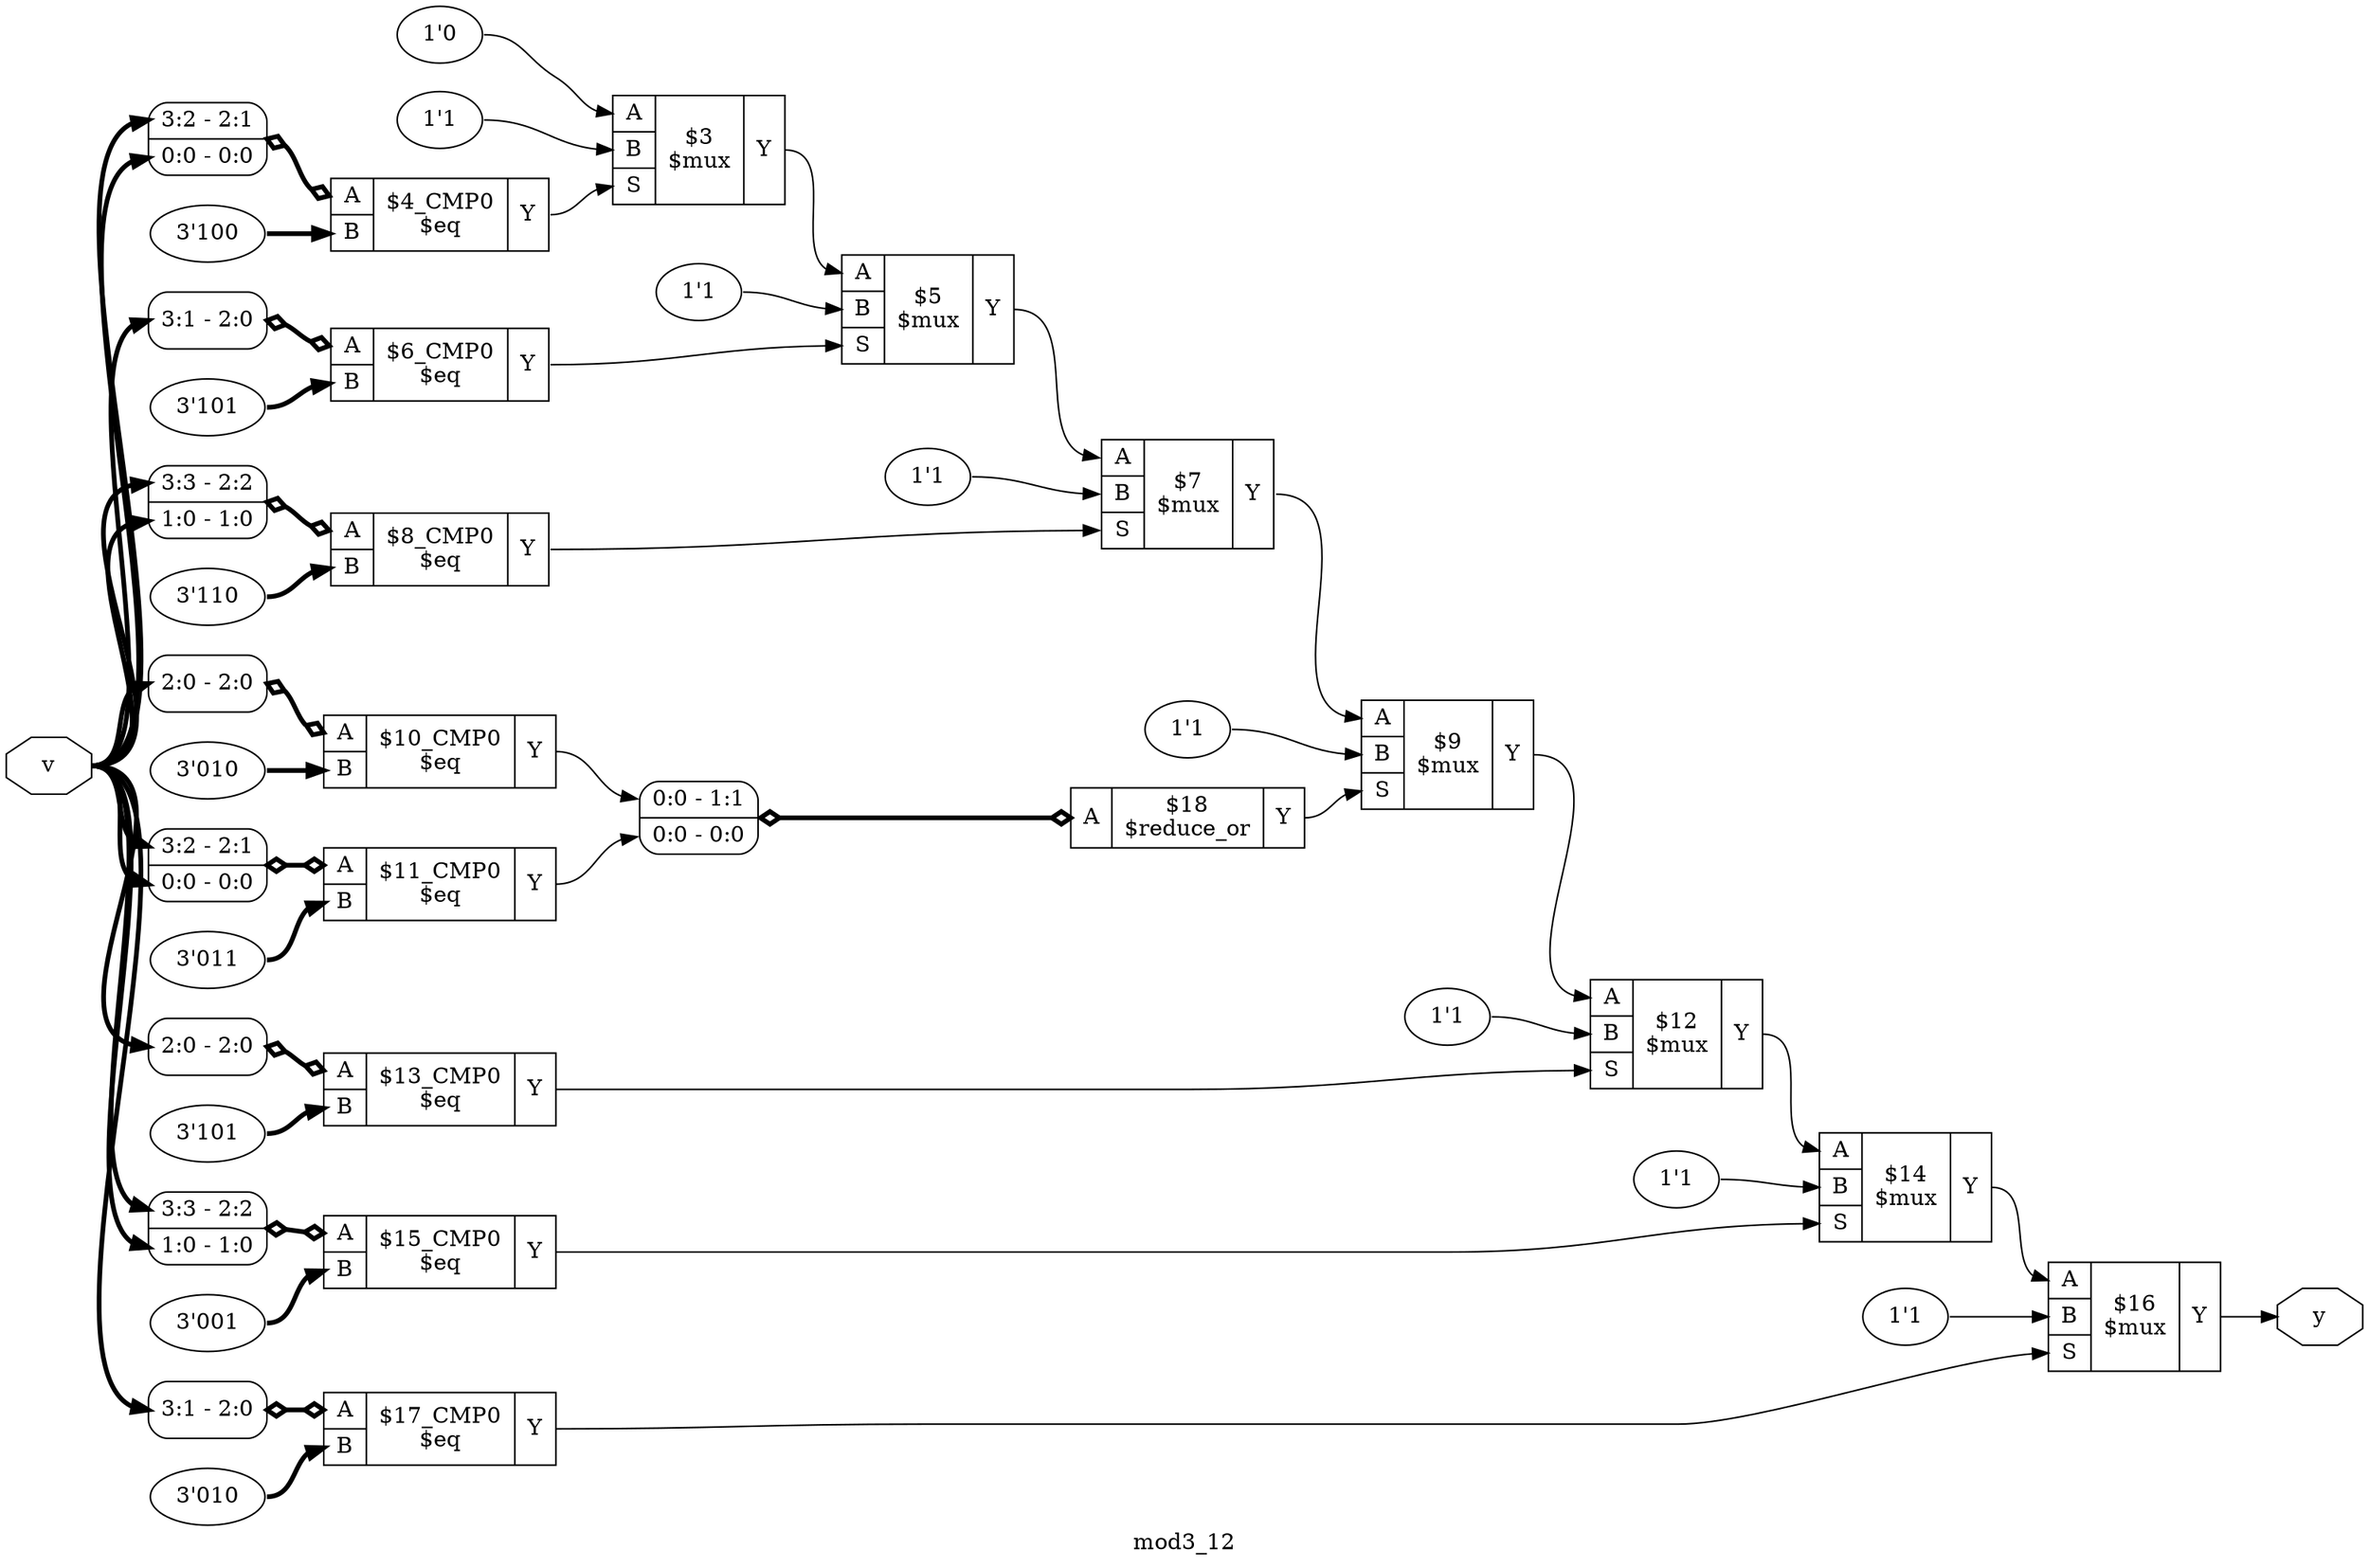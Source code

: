 digraph "mod3_12" {
label="mod3_12";
rankdir="LR";
remincross=true;
n17 [ shape=octagon, label="v", color="black", fontcolor="black" ];
n18 [ shape=octagon, label="y", color="black", fontcolor="black" ];
c21 [ shape=record, label="{{<p19> A}|$18\n$reduce_or|{<p20> Y}}" ];
x0 [ shape=record, style=rounded, label="<s1> 0:0 - 1:1 |<s0> 0:0 - 0:0 " ];
x0:e -> c21:p19:w [arrowhead=odiamond, arrowtail=odiamond, dir=both, color="black", style="setlinewidth(3)", label=""];
v2 [ label="3'010" ];
c23 [ shape=record, label="{{<p19> A|<p22> B}|$10_CMP0\n$eq|{<p20> Y}}" ];
x1 [ shape=record, style=rounded, label="<s0> 2:0 - 2:0 " ];
x1:e -> c23:p19:w [arrowhead=odiamond, arrowtail=odiamond, dir=both, color="black", style="setlinewidth(3)", label=""];
v4 [ label="3'011" ];
c24 [ shape=record, label="{{<p19> A|<p22> B}|$11_CMP0\n$eq|{<p20> Y}}" ];
x3 [ shape=record, style=rounded, label="<s1> 3:2 - 2:1 |<s0> 0:0 - 0:0 " ];
x3:e -> c24:p19:w [arrowhead=odiamond, arrowtail=odiamond, dir=both, color="black", style="setlinewidth(3)", label=""];
v5 [ label="1'1" ];
c26 [ shape=record, label="{{<p19> A|<p22> B|<p25> S}|$12\n$mux|{<p20> Y}}" ];
v7 [ label="3'101" ];
c27 [ shape=record, label="{{<p19> A|<p22> B}|$13_CMP0\n$eq|{<p20> Y}}" ];
x6 [ shape=record, style=rounded, label="<s0> 2:0 - 2:0 " ];
x6:e -> c27:p19:w [arrowhead=odiamond, arrowtail=odiamond, dir=both, color="black", style="setlinewidth(3)", label=""];
v8 [ label="1'1" ];
c28 [ shape=record, label="{{<p19> A|<p22> B|<p25> S}|$14\n$mux|{<p20> Y}}" ];
v10 [ label="3'001" ];
c29 [ shape=record, label="{{<p19> A|<p22> B}|$15_CMP0\n$eq|{<p20> Y}}" ];
x9 [ shape=record, style=rounded, label="<s1> 3:3 - 2:2 |<s0> 1:0 - 1:0 " ];
x9:e -> c29:p19:w [arrowhead=odiamond, arrowtail=odiamond, dir=both, color="black", style="setlinewidth(3)", label=""];
v11 [ label="1'1" ];
c30 [ shape=record, label="{{<p19> A|<p22> B|<p25> S}|$16\n$mux|{<p20> Y}}" ];
v13 [ label="3'010" ];
c31 [ shape=record, label="{{<p19> A|<p22> B}|$17_CMP0\n$eq|{<p20> Y}}" ];
x12 [ shape=record, style=rounded, label="<s0> 3:1 - 2:0 " ];
x12:e -> c31:p19:w [arrowhead=odiamond, arrowtail=odiamond, dir=both, color="black", style="setlinewidth(3)", label=""];
v14 [ label="1'0" ];
v15 [ label="1'1" ];
c32 [ shape=record, label="{{<p19> A|<p22> B|<p25> S}|$3\n$mux|{<p20> Y}}" ];
v17 [ label="3'100" ];
c33 [ shape=record, label="{{<p19> A|<p22> B}|$4_CMP0\n$eq|{<p20> Y}}" ];
x16 [ shape=record, style=rounded, label="<s1> 3:2 - 2:1 |<s0> 0:0 - 0:0 " ];
x16:e -> c33:p19:w [arrowhead=odiamond, arrowtail=odiamond, dir=both, color="black", style="setlinewidth(3)", label=""];
v18 [ label="1'1" ];
c34 [ shape=record, label="{{<p19> A|<p22> B|<p25> S}|$5\n$mux|{<p20> Y}}" ];
v20 [ label="3'101" ];
c35 [ shape=record, label="{{<p19> A|<p22> B}|$6_CMP0\n$eq|{<p20> Y}}" ];
x19 [ shape=record, style=rounded, label="<s0> 3:1 - 2:0 " ];
x19:e -> c35:p19:w [arrowhead=odiamond, arrowtail=odiamond, dir=both, color="black", style="setlinewidth(3)", label=""];
v21 [ label="1'1" ];
c36 [ shape=record, label="{{<p19> A|<p22> B|<p25> S}|$7\n$mux|{<p20> Y}}" ];
v23 [ label="3'110" ];
c37 [ shape=record, label="{{<p19> A|<p22> B}|$8_CMP0\n$eq|{<p20> Y}}" ];
x22 [ shape=record, style=rounded, label="<s1> 3:3 - 2:2 |<s0> 1:0 - 1:0 " ];
x22:e -> c37:p19:w [arrowhead=odiamond, arrowtail=odiamond, dir=both, color="black", style="setlinewidth(3)", label=""];
v24 [ label="1'1" ];
c38 [ shape=record, label="{{<p19> A|<p22> B|<p25> S}|$9\n$mux|{<p20> Y}}" ];
c32:p20:e -> c34:p19:w [color="black", label=""];
c33:p20:e -> c32:p25:w [color="black", label=""];
c34:p20:e -> c36:p19:w [color="black", label=""];
c35:p20:e -> c34:p25:w [color="black", label=""];
c36:p20:e -> c38:p19:w [color="black", label=""];
c37:p20:e -> c36:p25:w [color="black", label=""];
c38:p20:e -> c26:p19:w [color="black", label=""];
n17:e -> x12:s0:w [color="black", style="setlinewidth(3)", label=""];
n17:e -> x16:s0:w [color="black", style="setlinewidth(3)", label=""];
n17:e -> x16:s1:w [color="black", style="setlinewidth(3)", label=""];
n17:e -> x19:s0:w [color="black", style="setlinewidth(3)", label=""];
n17:e -> x1:s0:w [color="black", style="setlinewidth(3)", label=""];
n17:e -> x22:s0:w [color="black", style="setlinewidth(3)", label=""];
n17:e -> x22:s1:w [color="black", style="setlinewidth(3)", label=""];
n17:e -> x3:s0:w [color="black", style="setlinewidth(3)", label=""];
n17:e -> x3:s1:w [color="black", style="setlinewidth(3)", label=""];
n17:e -> x6:s0:w [color="black", style="setlinewidth(3)", label=""];
n17:e -> x9:s0:w [color="black", style="setlinewidth(3)", label=""];
n17:e -> x9:s1:w [color="black", style="setlinewidth(3)", label=""];
c30:p20:e -> n18:w [color="black", label=""];
c21:p20:e -> c38:p25:w [color="black", label=""];
c23:p20:e -> x0:s1:w [color="black", label=""];
c24:p20:e -> x0:s0:w [color="black", label=""];
c26:p20:e -> c28:p19:w [color="black", label=""];
c27:p20:e -> c26:p25:w [color="black", label=""];
c28:p20:e -> c30:p19:w [color="black", label=""];
c29:p20:e -> c28:p25:w [color="black", label=""];
c31:p20:e -> c30:p25:w [color="black", label=""];
v10:e -> c29:p22:w [color="black", style="setlinewidth(3)", label=""];
v11:e -> c30:p22:w [color="black", label=""];
v13:e -> c31:p22:w [color="black", style="setlinewidth(3)", label=""];
v14:e -> c32:p19:w [color="black", label=""];
v15:e -> c32:p22:w [color="black", label=""];
v17:e -> c33:p22:w [color="black", style="setlinewidth(3)", label=""];
v18:e -> c34:p22:w [color="black", label=""];
v2:e -> c23:p22:w [color="black", style="setlinewidth(3)", label=""];
v20:e -> c35:p22:w [color="black", style="setlinewidth(3)", label=""];
v21:e -> c36:p22:w [color="black", label=""];
v23:e -> c37:p22:w [color="black", style="setlinewidth(3)", label=""];
v24:e -> c38:p22:w [color="black", label=""];
v4:e -> c24:p22:w [color="black", style="setlinewidth(3)", label=""];
v5:e -> c26:p22:w [color="black", label=""];
v7:e -> c27:p22:w [color="black", style="setlinewidth(3)", label=""];
v8:e -> c28:p22:w [color="black", label=""];
}
